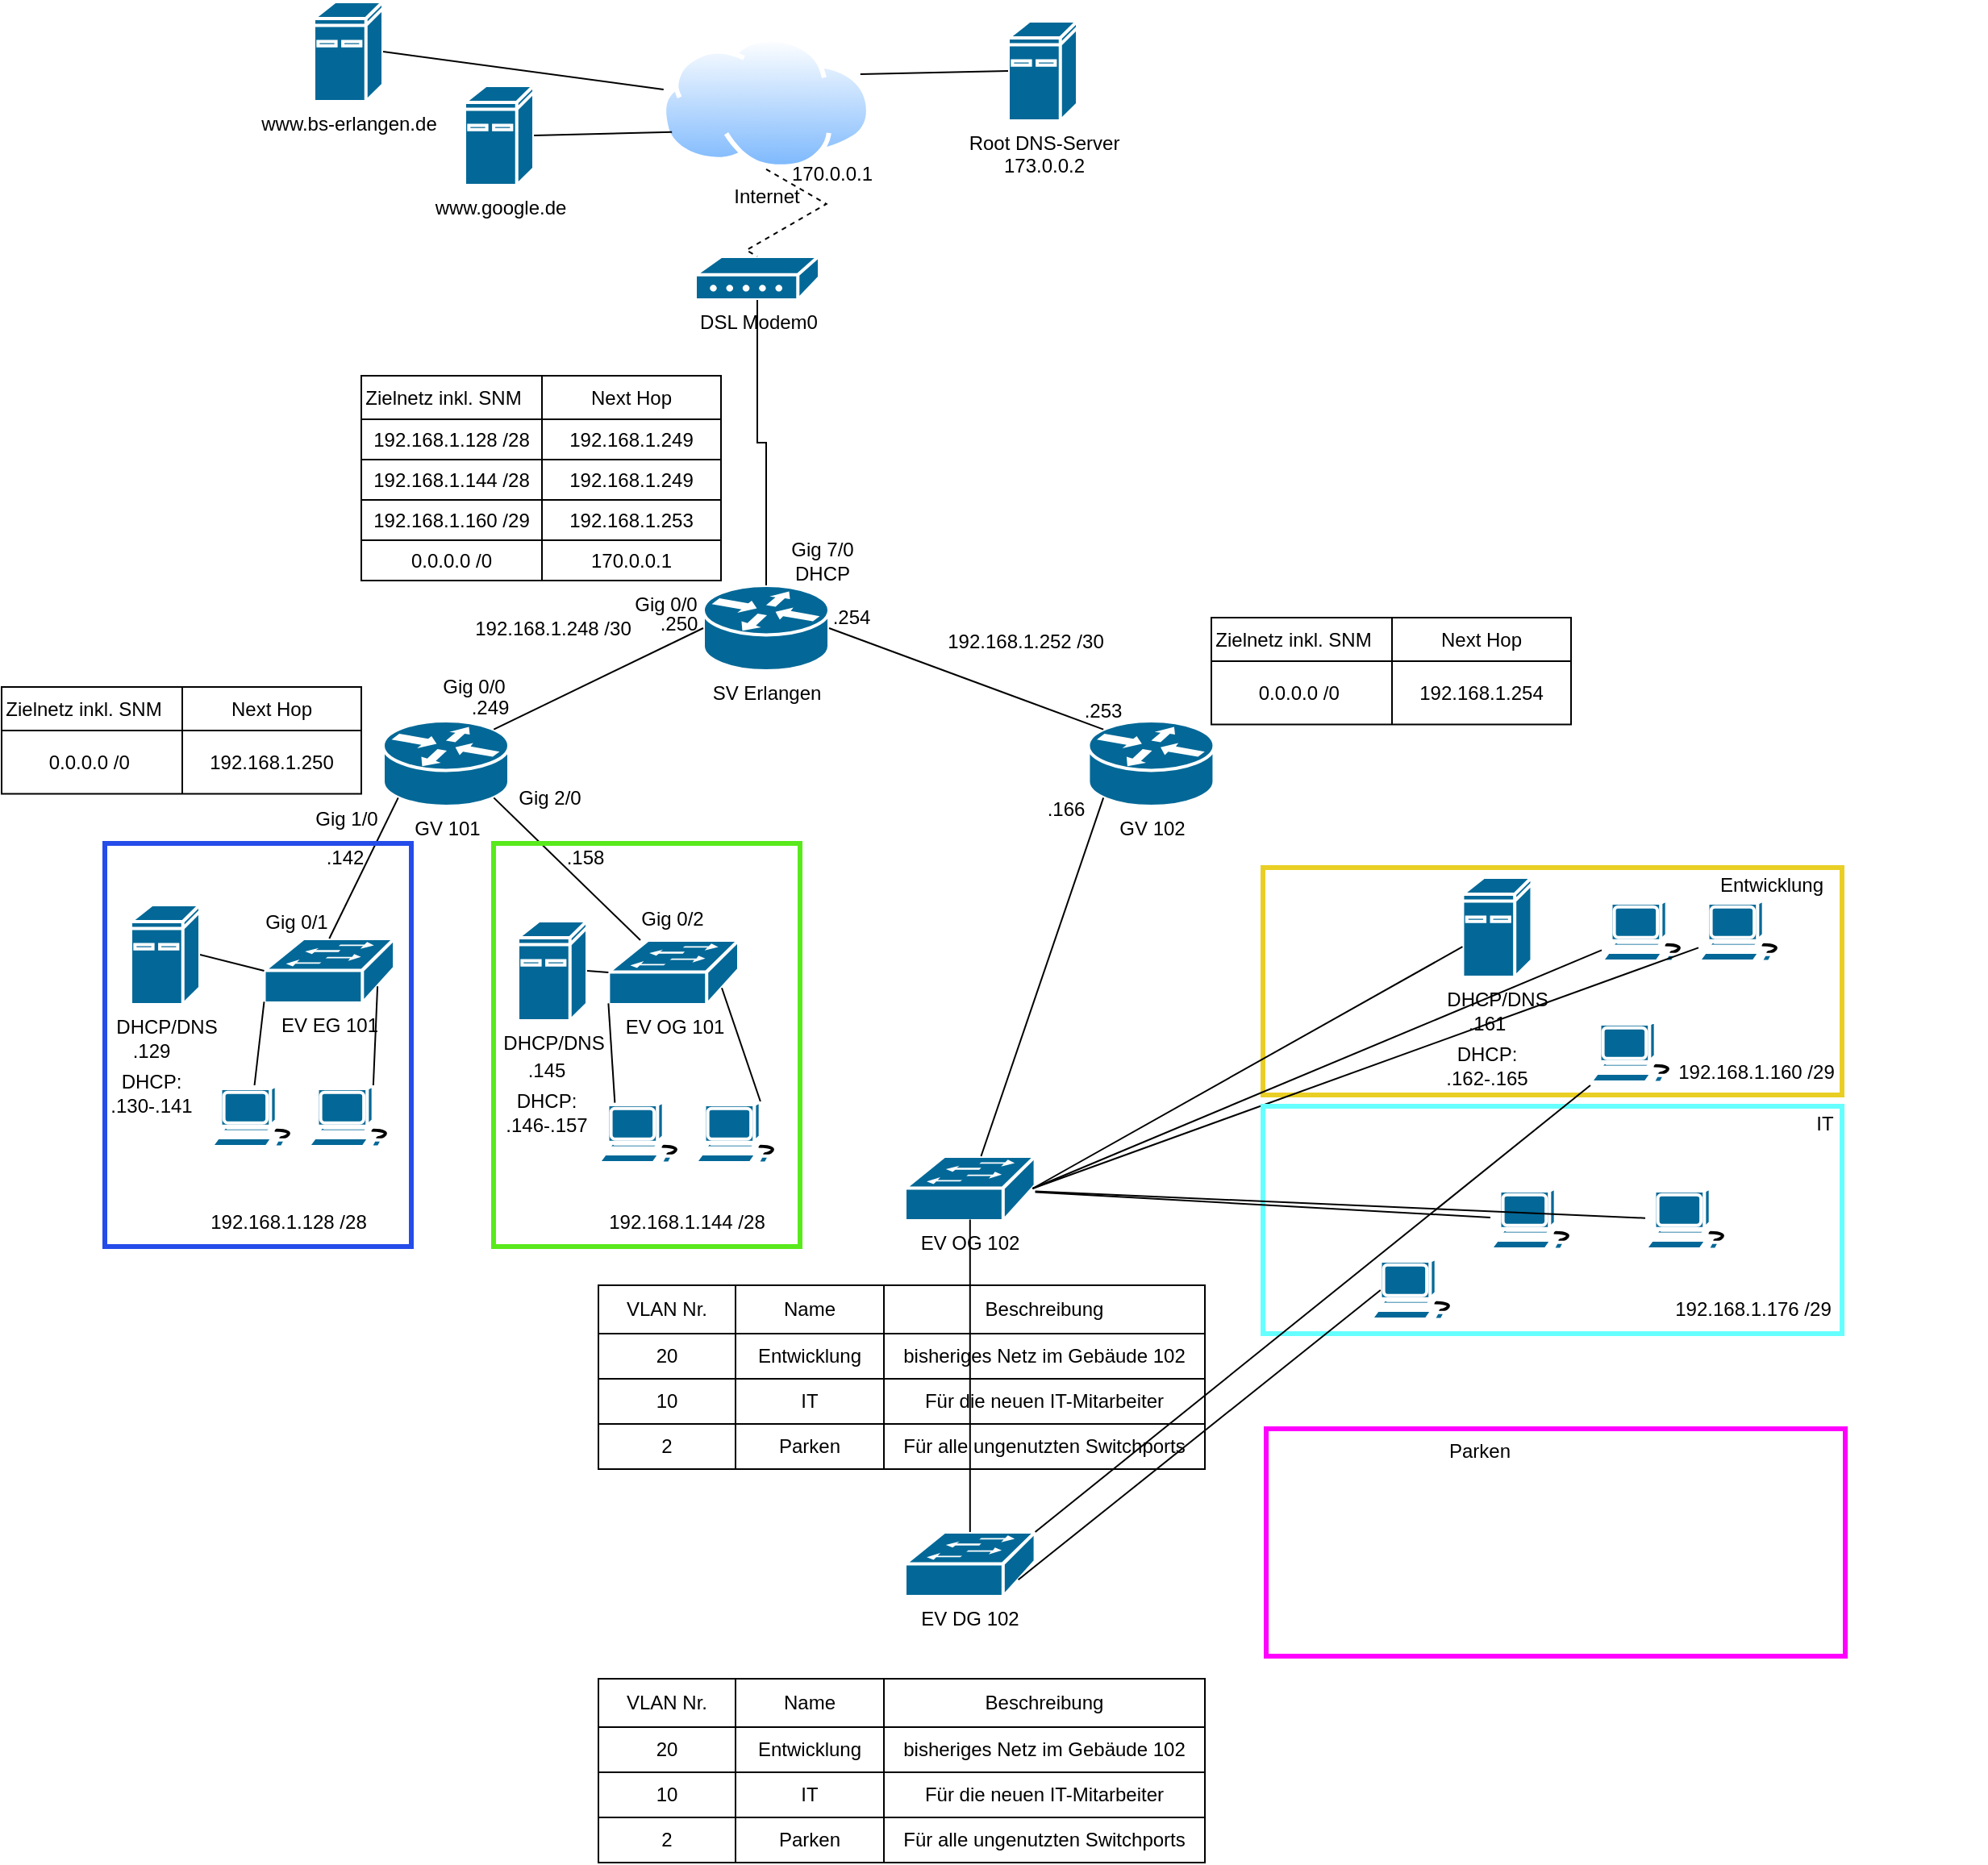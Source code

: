 <mxfile version="24.8.2">
  <diagram name="Seite-1" id="zAsR073BEyB0m05-N4-k">
    <mxGraphModel dx="2083" dy="989" grid="0" gridSize="10" guides="1" tooltips="1" connect="1" arrows="1" fold="1" page="1" pageScale="1" pageWidth="1169" pageHeight="827" math="0" shadow="0">
      <root>
        <mxCell id="0" />
        <mxCell id="1" parent="0" />
        <mxCell id="dWH_sTAXQQby6KeDxErJ-67" value="" style="rounded=0;whiteSpace=wrap;html=1;fillColor=none;strokeColor=#e9cf25;strokeWidth=3;" parent="1" vertex="1">
          <mxGeometry x="872" y="545" width="359" height="141" as="geometry" />
        </mxCell>
        <mxCell id="dWH_sTAXQQby6KeDxErJ-1" value="GV 101" style="shape=mxgraph.cisco.routers.router;sketch=0;html=1;pointerEvents=1;dashed=0;fillColor=#036897;strokeColor=#ffffff;strokeWidth=2;verticalLabelPosition=bottom;verticalAlign=top;align=center;outlineConnect=0;" parent="1" vertex="1">
          <mxGeometry x="326.5" y="454" width="78" height="53" as="geometry" />
        </mxCell>
        <mxCell id="dWH_sTAXQQby6KeDxErJ-2" value="EV OG 101" style="shape=mxgraph.cisco.switches.workgroup_switch;sketch=0;html=1;pointerEvents=1;dashed=0;fillColor=#036897;strokeColor=#ffffff;strokeWidth=2;verticalLabelPosition=bottom;verticalAlign=top;align=center;outlineConnect=0;" parent="1" vertex="1">
          <mxGeometry x="466.2" y="590" width="80.8" height="40" as="geometry" />
        </mxCell>
        <mxCell id="dWH_sTAXQQby6KeDxErJ-3" value="" style="shape=mxgraph.cisco.computers_and_peripherals.workstation;sketch=0;html=1;pointerEvents=1;dashed=0;fillColor=#036897;strokeColor=#ffffff;strokeWidth=2;verticalLabelPosition=bottom;verticalAlign=top;align=center;outlineConnect=0;" parent="1" vertex="1">
          <mxGeometry x="280" y="680" width="53.55" height="40" as="geometry" />
        </mxCell>
        <mxCell id="dWH_sTAXQQby6KeDxErJ-4" value="www.google.de" style="shape=mxgraph.cisco.computers_and_peripherals.ibm_mini_as400;sketch=0;html=1;pointerEvents=1;dashed=0;fillColor=#036897;strokeColor=#ffffff;strokeWidth=2;verticalLabelPosition=bottom;verticalAlign=top;align=center;outlineConnect=0;" parent="1" vertex="1">
          <mxGeometry x="377" y="60" width="43" height="62" as="geometry" />
        </mxCell>
        <mxCell id="dWH_sTAXQQby6KeDxErJ-5" value="DSL Modem0" style="shape=mxgraph.cisco.modems_and_phones.modem;sketch=0;html=1;pointerEvents=1;dashed=0;fillColor=#036897;strokeColor=#ffffff;strokeWidth=2;verticalLabelPosition=bottom;verticalAlign=top;align=center;outlineConnect=0;" parent="1" vertex="1">
          <mxGeometry x="520" y="166" width="77" height="27" as="geometry" />
        </mxCell>
        <mxCell id="dWH_sTAXQQby6KeDxErJ-6" value="Internet" style="image;aspect=fixed;perimeter=ellipsePerimeter;html=1;align=center;shadow=0;dashed=0;spacingTop=3;image=img/lib/active_directory/internet_cloud.svg;" parent="1" vertex="1">
          <mxGeometry x="499" y="30" width="130" height="81.9" as="geometry" />
        </mxCell>
        <mxCell id="dWH_sTAXQQby6KeDxErJ-7" value="www.bs-erlangen.de" style="shape=mxgraph.cisco.computers_and_peripherals.ibm_mini_as400;sketch=0;html=1;pointerEvents=1;dashed=0;fillColor=#036897;strokeColor=#ffffff;strokeWidth=2;verticalLabelPosition=bottom;verticalAlign=top;align=center;outlineConnect=0;" parent="1" vertex="1">
          <mxGeometry x="283.5" y="8" width="43" height="62" as="geometry" />
        </mxCell>
        <mxCell id="dWH_sTAXQQby6KeDxErJ-8" value="Root DNS-Server&lt;br&gt;173.0.0.2" style="shape=mxgraph.cisco.computers_and_peripherals.ibm_mini_as400;sketch=0;html=1;pointerEvents=1;dashed=0;fillColor=#036897;strokeColor=#ffffff;strokeWidth=2;verticalLabelPosition=bottom;verticalAlign=top;align=center;outlineConnect=0;" parent="1" vertex="1">
          <mxGeometry x="714" y="20" width="43" height="62" as="geometry" />
        </mxCell>
        <mxCell id="dWH_sTAXQQby6KeDxErJ-10" value="" style="endArrow=none;html=1;rounded=0;exitX=1;exitY=0.5;exitDx=0;exitDy=0;exitPerimeter=0;" parent="1" source="dWH_sTAXQQby6KeDxErJ-7" target="dWH_sTAXQQby6KeDxErJ-6" edge="1">
          <mxGeometry width="50" height="50" relative="1" as="geometry">
            <mxPoint x="424" y="80" as="sourcePoint" />
            <mxPoint x="474" y="30" as="targetPoint" />
          </mxGeometry>
        </mxCell>
        <mxCell id="dWH_sTAXQQby6KeDxErJ-11" value="" style="endArrow=none;html=1;rounded=0;exitX=1;exitY=0.25;exitDx=0;exitDy=0;entryX=0;entryY=0.5;entryDx=0;entryDy=0;entryPerimeter=0;" parent="1" source="dWH_sTAXQQby6KeDxErJ-6" target="dWH_sTAXQQby6KeDxErJ-8" edge="1">
          <mxGeometry width="50" height="50" relative="1" as="geometry">
            <mxPoint x="397" y="61" as="sourcePoint" />
            <mxPoint x="512" y="101" as="targetPoint" />
          </mxGeometry>
        </mxCell>
        <mxCell id="dWH_sTAXQQby6KeDxErJ-12" value="" style="endArrow=none;html=1;rounded=0;exitX=0;exitY=0.75;exitDx=0;exitDy=0;entryX=1;entryY=0.5;entryDx=0;entryDy=0;entryPerimeter=0;" parent="1" source="dWH_sTAXQQby6KeDxErJ-6" target="dWH_sTAXQQby6KeDxErJ-4" edge="1">
          <mxGeometry width="50" height="50" relative="1" as="geometry">
            <mxPoint x="407" y="71" as="sourcePoint" />
            <mxPoint x="522" y="111" as="targetPoint" />
          </mxGeometry>
        </mxCell>
        <mxCell id="dWH_sTAXQQby6KeDxErJ-13" value="" style="endArrow=none;html=1;rounded=0;exitX=0.5;exitY=1;exitDx=0;exitDy=0;entryX=0.5;entryY=0;entryDx=0;entryDy=0;entryPerimeter=0;strokeColor=default;dashed=1;edgeStyle=isometricEdgeStyle;elbow=vertical;" parent="1" source="dWH_sTAXQQby6KeDxErJ-6" target="dWH_sTAXQQby6KeDxErJ-5" edge="1">
          <mxGeometry width="50" height="50" relative="1" as="geometry">
            <mxPoint x="562" y="195.95" as="sourcePoint" />
            <mxPoint x="448" y="237.95" as="targetPoint" />
            <Array as="points">
              <mxPoint x="590" y="140" />
            </Array>
          </mxGeometry>
        </mxCell>
        <mxCell id="dWH_sTAXQQby6KeDxErJ-14" value="SV Erlangen" style="shape=mxgraph.cisco.routers.router;sketch=0;html=1;pointerEvents=1;dashed=0;fillColor=#036897;strokeColor=#ffffff;strokeWidth=2;verticalLabelPosition=bottom;verticalAlign=top;align=center;outlineConnect=0;" parent="1" vertex="1">
          <mxGeometry x="525" y="370" width="78" height="53" as="geometry" />
        </mxCell>
        <mxCell id="dWH_sTAXQQby6KeDxErJ-15" value="GV 102" style="shape=mxgraph.cisco.routers.router;sketch=0;html=1;pointerEvents=1;dashed=0;fillColor=#036897;strokeColor=#ffffff;strokeWidth=2;verticalLabelPosition=bottom;verticalAlign=top;align=center;outlineConnect=0;" parent="1" vertex="1">
          <mxGeometry x="763.72" y="454" width="78" height="53" as="geometry" />
        </mxCell>
        <mxCell id="dWH_sTAXQQby6KeDxErJ-16" value="EV EG 101" style="shape=mxgraph.cisco.switches.workgroup_switch;sketch=0;html=1;pointerEvents=1;dashed=0;fillColor=#036897;strokeColor=#ffffff;strokeWidth=2;verticalLabelPosition=bottom;verticalAlign=top;align=center;outlineConnect=0;" parent="1" vertex="1">
          <mxGeometry x="252.75" y="589" width="80.8" height="40" as="geometry" />
        </mxCell>
        <mxCell id="dWH_sTAXQQby6KeDxErJ-17" value="EV OG 102" style="shape=mxgraph.cisco.switches.workgroup_switch;sketch=0;html=1;pointerEvents=1;dashed=0;fillColor=#036897;strokeColor=#ffffff;strokeWidth=2;verticalLabelPosition=bottom;verticalAlign=top;align=center;outlineConnect=0;" parent="1" vertex="1">
          <mxGeometry x="650" y="724" width="80.8" height="40" as="geometry" />
        </mxCell>
        <mxCell id="dWH_sTAXQQby6KeDxErJ-18" value="DHCP/DNS" style="shape=mxgraph.cisco.computers_and_peripherals.ibm_mini_as400;sketch=0;html=1;pointerEvents=1;dashed=0;fillColor=#036897;strokeColor=#ffffff;strokeWidth=2;verticalLabelPosition=bottom;verticalAlign=top;align=center;outlineConnect=0;" parent="1" vertex="1">
          <mxGeometry x="170" y="568" width="43" height="62" as="geometry" />
        </mxCell>
        <mxCell id="dWH_sTAXQQby6KeDxErJ-20" value="" style="shape=mxgraph.cisco.computers_and_peripherals.workstation;sketch=0;html=1;pointerEvents=1;dashed=0;fillColor=#036897;strokeColor=#ffffff;strokeWidth=2;verticalLabelPosition=bottom;verticalAlign=top;align=center;outlineConnect=0;" parent="1" vertex="1">
          <mxGeometry x="220" y="680" width="53.55" height="40" as="geometry" />
        </mxCell>
        <mxCell id="dWH_sTAXQQby6KeDxErJ-21" value="" style="shape=mxgraph.cisco.computers_and_peripherals.workstation;sketch=0;html=1;pointerEvents=1;dashed=0;fillColor=#036897;strokeColor=#ffffff;strokeWidth=2;verticalLabelPosition=bottom;verticalAlign=top;align=center;outlineConnect=0;" parent="1" vertex="1">
          <mxGeometry x="520" y="690" width="53.55" height="40" as="geometry" />
        </mxCell>
        <mxCell id="dWH_sTAXQQby6KeDxErJ-22" value="DHCP/DNS" style="shape=mxgraph.cisco.computers_and_peripherals.ibm_mini_as400;sketch=0;html=1;pointerEvents=1;dashed=0;fillColor=#036897;strokeColor=#ffffff;strokeWidth=2;verticalLabelPosition=bottom;verticalAlign=top;align=center;outlineConnect=0;" parent="1" vertex="1">
          <mxGeometry x="410" y="578" width="43" height="62" as="geometry" />
        </mxCell>
        <mxCell id="dWH_sTAXQQby6KeDxErJ-23" value="" style="shape=mxgraph.cisco.computers_and_peripherals.workstation;sketch=0;html=1;pointerEvents=1;dashed=0;fillColor=#036897;strokeColor=#ffffff;strokeWidth=2;verticalLabelPosition=bottom;verticalAlign=top;align=center;outlineConnect=0;" parent="1" vertex="1">
          <mxGeometry x="460" y="690" width="53.55" height="40" as="geometry" />
        </mxCell>
        <mxCell id="dWH_sTAXQQby6KeDxErJ-24" value="" style="shape=mxgraph.cisco.computers_and_peripherals.workstation;sketch=0;html=1;pointerEvents=1;dashed=0;fillColor=#036897;strokeColor=#ffffff;strokeWidth=2;verticalLabelPosition=bottom;verticalAlign=top;align=center;outlineConnect=0;" parent="1" vertex="1">
          <mxGeometry x="1142" y="565" width="53.55" height="40" as="geometry" />
        </mxCell>
        <mxCell id="dWH_sTAXQQby6KeDxErJ-25" value="DHCP/DNS" style="shape=mxgraph.cisco.computers_and_peripherals.ibm_mini_as400;sketch=0;html=1;pointerEvents=1;dashed=0;fillColor=#036897;strokeColor=#ffffff;strokeWidth=2;verticalLabelPosition=bottom;verticalAlign=top;align=center;outlineConnect=0;" parent="1" vertex="1">
          <mxGeometry x="995.72" y="551" width="43" height="62" as="geometry" />
        </mxCell>
        <mxCell id="dWH_sTAXQQby6KeDxErJ-26" value="" style="shape=mxgraph.cisco.computers_and_peripherals.workstation;sketch=0;html=1;pointerEvents=1;dashed=0;fillColor=#036897;strokeColor=#ffffff;strokeWidth=2;verticalLabelPosition=bottom;verticalAlign=top;align=center;outlineConnect=0;" parent="1" vertex="1">
          <mxGeometry x="1082" y="565" width="53.55" height="40" as="geometry" />
        </mxCell>
        <mxCell id="dWH_sTAXQQby6KeDxErJ-27" value="170.0.0.1" style="text;html=1;strokeColor=none;fillColor=none;align=center;verticalAlign=middle;whiteSpace=wrap;rounded=0;" parent="1" vertex="1">
          <mxGeometry x="575" y="100" width="60" height="30" as="geometry" />
        </mxCell>
        <mxCell id="dWH_sTAXQQby6KeDxErJ-28" value=".253" style="text;html=1;strokeColor=none;fillColor=none;align=center;verticalAlign=middle;whiteSpace=wrap;rounded=0;" parent="1" vertex="1">
          <mxGeometry x="743" y="433" width="60" height="30" as="geometry" />
        </mxCell>
        <mxCell id="dWH_sTAXQQby6KeDxErJ-30" style="edgeStyle=orthogonalEdgeStyle;rounded=0;orthogonalLoop=1;jettySize=auto;html=1;exitX=0.5;exitY=0;exitDx=0;exitDy=0;exitPerimeter=0;entryX=0.5;entryY=1;entryDx=0;entryDy=0;entryPerimeter=0;endArrow=none;endFill=0;" parent="1" source="dWH_sTAXQQby6KeDxErJ-14" target="dWH_sTAXQQby6KeDxErJ-5" edge="1">
          <mxGeometry relative="1" as="geometry" />
        </mxCell>
        <mxCell id="dWH_sTAXQQby6KeDxErJ-32" value="" style="endArrow=none;html=1;rounded=0;exitX=0;exitY=0.5;exitDx=0;exitDy=0;entryX=0.88;entryY=0.1;entryDx=0;entryDy=0;entryPerimeter=0;exitPerimeter=0;" parent="1" source="dWH_sTAXQQby6KeDxErJ-14" target="dWH_sTAXQQby6KeDxErJ-1" edge="1">
          <mxGeometry width="50" height="50" relative="1" as="geometry">
            <mxPoint x="511" y="179" as="sourcePoint" />
            <mxPoint x="397" y="201" as="targetPoint" />
          </mxGeometry>
        </mxCell>
        <mxCell id="dWH_sTAXQQby6KeDxErJ-33" value="" style="endArrow=none;html=1;rounded=0;exitX=0.12;exitY=0.1;exitDx=0;exitDy=0;entryX=1;entryY=0.5;entryDx=0;entryDy=0;entryPerimeter=0;exitPerimeter=0;" parent="1" source="dWH_sTAXQQby6KeDxErJ-15" target="dWH_sTAXQQby6KeDxErJ-14" edge="1">
          <mxGeometry width="50" height="50" relative="1" as="geometry">
            <mxPoint x="521" y="189" as="sourcePoint" />
            <mxPoint x="407" y="211" as="targetPoint" />
          </mxGeometry>
        </mxCell>
        <mxCell id="dWH_sTAXQQby6KeDxErJ-34" value="" style="endArrow=none;html=1;rounded=0;exitX=0.12;exitY=0.9;exitDx=0;exitDy=0;entryX=0.5;entryY=0;entryDx=0;entryDy=0;entryPerimeter=0;exitPerimeter=0;" parent="1" source="dWH_sTAXQQby6KeDxErJ-1" target="dWH_sTAXQQby6KeDxErJ-16" edge="1">
          <mxGeometry width="50" height="50" relative="1" as="geometry">
            <mxPoint x="531" y="199" as="sourcePoint" />
            <mxPoint x="417" y="221" as="targetPoint" />
          </mxGeometry>
        </mxCell>
        <mxCell id="dWH_sTAXQQby6KeDxErJ-35" value="" style="endArrow=none;html=1;rounded=0;exitX=0.88;exitY=0.9;exitDx=0;exitDy=0;exitPerimeter=0;" parent="1" source="dWH_sTAXQQby6KeDxErJ-1" target="dWH_sTAXQQby6KeDxErJ-2" edge="1">
          <mxGeometry width="50" height="50" relative="1" as="geometry">
            <mxPoint x="541" y="209" as="sourcePoint" />
            <mxPoint x="427" y="231" as="targetPoint" />
          </mxGeometry>
        </mxCell>
        <mxCell id="dWH_sTAXQQby6KeDxErJ-36" value="" style="endArrow=none;html=1;rounded=0;exitX=0.12;exitY=0.9;exitDx=0;exitDy=0;exitPerimeter=0;" parent="1" source="dWH_sTAXQQby6KeDxErJ-15" target="dWH_sTAXQQby6KeDxErJ-17" edge="1">
          <mxGeometry width="50" height="50" relative="1" as="geometry">
            <mxPoint x="551" y="219" as="sourcePoint" />
            <mxPoint x="437" y="241" as="targetPoint" />
          </mxGeometry>
        </mxCell>
        <mxCell id="dWH_sTAXQQby6KeDxErJ-37" value="" style="endArrow=none;html=1;rounded=0;exitX=0;exitY=0.5;exitDx=0;exitDy=0;entryX=1;entryY=0.5;entryDx=0;entryDy=0;entryPerimeter=0;exitPerimeter=0;" parent="1" source="dWH_sTAXQQby6KeDxErJ-16" target="dWH_sTAXQQby6KeDxErJ-18" edge="1">
          <mxGeometry width="50" height="50" relative="1" as="geometry">
            <mxPoint x="561" y="229" as="sourcePoint" />
            <mxPoint x="447" y="251" as="targetPoint" />
          </mxGeometry>
        </mxCell>
        <mxCell id="dWH_sTAXQQby6KeDxErJ-38" value="" style="endArrow=none;html=1;rounded=0;exitX=0;exitY=0.5;exitDx=0;exitDy=0;entryX=1;entryY=0.5;entryDx=0;entryDy=0;entryPerimeter=0;exitPerimeter=0;" parent="1" source="dWH_sTAXQQby6KeDxErJ-2" target="dWH_sTAXQQby6KeDxErJ-22" edge="1">
          <mxGeometry width="50" height="50" relative="1" as="geometry">
            <mxPoint x="571" y="239" as="sourcePoint" />
            <mxPoint x="457" y="261" as="targetPoint" />
          </mxGeometry>
        </mxCell>
        <mxCell id="dWH_sTAXQQby6KeDxErJ-39" value="" style="endArrow=none;html=1;rounded=0;exitX=0.98;exitY=0.5;exitDx=0;exitDy=0;exitPerimeter=0;" parent="1" source="dWH_sTAXQQby6KeDxErJ-17" target="dWH_sTAXQQby6KeDxErJ-25" edge="1">
          <mxGeometry width="50" height="50" relative="1" as="geometry">
            <mxPoint x="581" y="249" as="sourcePoint" />
            <mxPoint x="467" y="271" as="targetPoint" />
          </mxGeometry>
        </mxCell>
        <mxCell id="dWH_sTAXQQby6KeDxErJ-40" value="" style="endArrow=none;html=1;rounded=0;exitX=0;exitY=0.98;exitDx=0;exitDy=0;entryX=0.5;entryY=0;entryDx=0;entryDy=0;entryPerimeter=0;exitPerimeter=0;" parent="1" source="dWH_sTAXQQby6KeDxErJ-16" target="dWH_sTAXQQby6KeDxErJ-20" edge="1">
          <mxGeometry width="50" height="50" relative="1" as="geometry">
            <mxPoint x="591" y="259" as="sourcePoint" />
            <mxPoint x="477" y="281" as="targetPoint" />
          </mxGeometry>
        </mxCell>
        <mxCell id="dWH_sTAXQQby6KeDxErJ-41" value="" style="endArrow=none;html=1;rounded=0;exitX=0.87;exitY=0.74;exitDx=0;exitDy=0;entryX=0.755;entryY=0;entryDx=0;entryDy=0;entryPerimeter=0;exitPerimeter=0;" parent="1" source="dWH_sTAXQQby6KeDxErJ-16" target="dWH_sTAXQQby6KeDxErJ-3" edge="1">
          <mxGeometry width="50" height="50" relative="1" as="geometry">
            <mxPoint x="601" y="269" as="sourcePoint" />
            <mxPoint x="487" y="291" as="targetPoint" />
          </mxGeometry>
        </mxCell>
        <mxCell id="dWH_sTAXQQby6KeDxErJ-42" value="" style="endArrow=none;html=1;rounded=0;exitX=0;exitY=0.98;exitDx=0;exitDy=0;entryX=0.19;entryY=0.02;entryDx=0;entryDy=0;entryPerimeter=0;exitPerimeter=0;" parent="1" source="dWH_sTAXQQby6KeDxErJ-2" target="dWH_sTAXQQby6KeDxErJ-23" edge="1">
          <mxGeometry width="50" height="50" relative="1" as="geometry">
            <mxPoint x="611" y="279" as="sourcePoint" />
            <mxPoint x="497" y="301" as="targetPoint" />
          </mxGeometry>
        </mxCell>
        <mxCell id="dWH_sTAXQQby6KeDxErJ-43" value="" style="endArrow=none;html=1;rounded=0;exitX=0.87;exitY=0.74;exitDx=0;exitDy=0;entryX=0.755;entryY=0;entryDx=0;entryDy=0;entryPerimeter=0;exitPerimeter=0;" parent="1" source="dWH_sTAXQQby6KeDxErJ-2" target="dWH_sTAXQQby6KeDxErJ-21" edge="1">
          <mxGeometry width="50" height="50" relative="1" as="geometry">
            <mxPoint x="621" y="289" as="sourcePoint" />
            <mxPoint x="507" y="311" as="targetPoint" />
          </mxGeometry>
        </mxCell>
        <mxCell id="dWH_sTAXQQby6KeDxErJ-44" value="" style="endArrow=none;html=1;rounded=0;exitX=0.98;exitY=0.5;exitDx=0;exitDy=0;exitPerimeter=0;" parent="1" source="dWH_sTAXQQby6KeDxErJ-17" target="dWH_sTAXQQby6KeDxErJ-26" edge="1">
          <mxGeometry width="50" height="50" relative="1" as="geometry">
            <mxPoint x="631" y="299" as="sourcePoint" />
            <mxPoint x="730" y="680" as="targetPoint" />
          </mxGeometry>
        </mxCell>
        <mxCell id="dWH_sTAXQQby6KeDxErJ-45" value="" style="endArrow=none;html=1;rounded=0;entryX=0.98;entryY=0.5;entryDx=0;entryDy=0;entryPerimeter=0;" parent="1" source="dWH_sTAXQQby6KeDxErJ-24" target="dWH_sTAXQQby6KeDxErJ-17" edge="1">
          <mxGeometry width="50" height="50" relative="1" as="geometry">
            <mxPoint x="641" y="309" as="sourcePoint" />
            <mxPoint x="527" y="331" as="targetPoint" />
          </mxGeometry>
        </mxCell>
        <mxCell id="dWH_sTAXQQby6KeDxErJ-46" value="192.168.1.248 /30" style="text;html=1;strokeColor=none;fillColor=none;align=center;verticalAlign=middle;whiteSpace=wrap;rounded=0;" parent="1" vertex="1">
          <mxGeometry x="376.5" y="381.5" width="110" height="30" as="geometry" />
        </mxCell>
        <mxCell id="dWH_sTAXQQby6KeDxErJ-47" value="192.168.1.252 /30" style="text;html=1;strokeColor=none;fillColor=none;align=center;verticalAlign=middle;whiteSpace=wrap;rounded=0;" parent="1" vertex="1">
          <mxGeometry x="670" y="390" width="110" height="30" as="geometry" />
        </mxCell>
        <mxCell id="dWH_sTAXQQby6KeDxErJ-48" value="192.168.1.128 /28" style="text;html=1;strokeColor=none;fillColor=none;align=center;verticalAlign=middle;whiteSpace=wrap;rounded=0;" parent="1" vertex="1">
          <mxGeometry x="213" y="750" width="110" height="30" as="geometry" />
        </mxCell>
        <mxCell id="dWH_sTAXQQby6KeDxErJ-49" value="192.168.1.144 /28" style="text;html=1;strokeColor=none;fillColor=none;align=center;verticalAlign=middle;whiteSpace=wrap;rounded=0;" parent="1" vertex="1">
          <mxGeometry x="460" y="750" width="110" height="30" as="geometry" />
        </mxCell>
        <mxCell id="dWH_sTAXQQby6KeDxErJ-51" value="192.168.1.160 /29" style="text;html=1;strokeColor=none;fillColor=none;align=center;verticalAlign=middle;whiteSpace=wrap;rounded=0;" parent="1" vertex="1">
          <mxGeometry x="1123" y="657" width="110" height="30" as="geometry" />
        </mxCell>
        <mxCell id="dWH_sTAXQQby6KeDxErJ-52" value=".254" style="text;html=1;strokeColor=none;fillColor=none;align=center;verticalAlign=middle;whiteSpace=wrap;rounded=0;" parent="1" vertex="1">
          <mxGeometry x="587" y="375" width="60" height="30" as="geometry" />
        </mxCell>
        <mxCell id="dWH_sTAXQQby6KeDxErJ-53" value=".166" style="text;html=1;strokeColor=none;fillColor=none;align=center;verticalAlign=middle;whiteSpace=wrap;rounded=0;" parent="1" vertex="1">
          <mxGeometry x="720" y="494" width="60" height="30" as="geometry" />
        </mxCell>
        <mxCell id="dWH_sTAXQQby6KeDxErJ-54" value=".161" style="text;html=1;strokeColor=none;fillColor=none;align=center;verticalAlign=middle;whiteSpace=wrap;rounded=0;" parent="1" vertex="1">
          <mxGeometry x="981" y="627" width="60" height="30" as="geometry" />
        </mxCell>
        <mxCell id="dWH_sTAXQQby6KeDxErJ-55" value="DHCP: .162-.165" style="text;html=1;strokeColor=none;fillColor=none;align=center;verticalAlign=middle;whiteSpace=wrap;rounded=0;" parent="1" vertex="1">
          <mxGeometry x="981" y="653" width="60" height="30" as="geometry" />
        </mxCell>
        <mxCell id="dWH_sTAXQQby6KeDxErJ-59" value=".145" style="text;html=1;strokeColor=none;fillColor=none;align=center;verticalAlign=middle;whiteSpace=wrap;rounded=0;" parent="1" vertex="1">
          <mxGeometry x="398" y="656" width="60" height="30" as="geometry" />
        </mxCell>
        <mxCell id="dWH_sTAXQQby6KeDxErJ-60" value="DHCP: .146-.157" style="text;html=1;strokeColor=none;fillColor=none;align=center;verticalAlign=middle;whiteSpace=wrap;rounded=0;" parent="1" vertex="1">
          <mxGeometry x="398" y="682" width="60" height="30" as="geometry" />
        </mxCell>
        <mxCell id="dWH_sTAXQQby6KeDxErJ-61" value=".129" style="text;html=1;strokeColor=none;fillColor=none;align=center;verticalAlign=middle;whiteSpace=wrap;rounded=0;" parent="1" vertex="1">
          <mxGeometry x="153" y="644" width="60" height="30" as="geometry" />
        </mxCell>
        <mxCell id="dWH_sTAXQQby6KeDxErJ-62" value="DHCP: .130-.141" style="text;html=1;strokeColor=none;fillColor=none;align=center;verticalAlign=middle;whiteSpace=wrap;rounded=0;" parent="1" vertex="1">
          <mxGeometry x="153" y="670" width="60" height="30" as="geometry" />
        </mxCell>
        <mxCell id="dWH_sTAXQQby6KeDxErJ-63" value=".250" style="text;html=1;strokeColor=none;fillColor=none;align=center;verticalAlign=middle;whiteSpace=wrap;rounded=0;" parent="1" vertex="1">
          <mxGeometry x="480" y="379" width="60" height="30" as="geometry" />
        </mxCell>
        <mxCell id="dWH_sTAXQQby6KeDxErJ-64" value=".249" style="text;html=1;strokeColor=none;fillColor=none;align=center;verticalAlign=middle;whiteSpace=wrap;rounded=0;" parent="1" vertex="1">
          <mxGeometry x="363" y="431" width="60" height="30" as="geometry" />
        </mxCell>
        <mxCell id="dWH_sTAXQQby6KeDxErJ-65" value=".142" style="text;html=1;strokeColor=none;fillColor=none;align=center;verticalAlign=middle;whiteSpace=wrap;rounded=0;" parent="1" vertex="1">
          <mxGeometry x="273" y="524" width="60" height="30" as="geometry" />
        </mxCell>
        <mxCell id="dWH_sTAXQQby6KeDxErJ-66" value=".158" style="text;html=1;strokeColor=none;fillColor=none;align=center;verticalAlign=middle;whiteSpace=wrap;rounded=0;" parent="1" vertex="1">
          <mxGeometry x="422" y="524" width="60" height="30" as="geometry" />
        </mxCell>
        <mxCell id="dWH_sTAXQQby6KeDxErJ-68" value="" style="rounded=0;whiteSpace=wrap;html=1;fillColor=none;strokeColor=#59e91c;strokeWidth=3;" parent="1" vertex="1">
          <mxGeometry x="395" y="530" width="190" height="250" as="geometry" />
        </mxCell>
        <mxCell id="dWH_sTAXQQby6KeDxErJ-69" value="" style="rounded=0;whiteSpace=wrap;html=1;fillColor=none;strokeColor=#254ce9;strokeWidth=3;" parent="1" vertex="1">
          <mxGeometry x="154" y="530" width="190" height="250" as="geometry" />
        </mxCell>
        <mxCell id="XRyfRLnAcs_E6gIAgkFT-1" value="" style="shape=table;startSize=0;container=1;collapsible=0;childLayout=tableLayout;" parent="1" vertex="1">
          <mxGeometry x="90" y="433" width="223" height="66.25" as="geometry" />
        </mxCell>
        <mxCell id="XRyfRLnAcs_E6gIAgkFT-2" value="" style="shape=tableRow;horizontal=0;startSize=0;swimlaneHead=0;swimlaneBody=0;strokeColor=inherit;top=0;left=0;bottom=0;right=0;collapsible=0;dropTarget=0;fillColor=none;points=[[0,0.5],[1,0.5]];portConstraint=eastwest;" parent="XRyfRLnAcs_E6gIAgkFT-1" vertex="1">
          <mxGeometry width="223" height="27" as="geometry" />
        </mxCell>
        <mxCell id="XRyfRLnAcs_E6gIAgkFT-3" value="Zielnetz inkl. SNM&lt;span style=&quot;white-space: pre;&quot;&gt;&#x9;&lt;/span&gt;" style="shape=partialRectangle;html=1;whiteSpace=wrap;connectable=0;strokeColor=inherit;overflow=hidden;fillColor=none;top=0;left=0;bottom=0;right=0;pointerEvents=1;" parent="XRyfRLnAcs_E6gIAgkFT-2" vertex="1">
          <mxGeometry width="112" height="27" as="geometry">
            <mxRectangle width="112" height="27" as="alternateBounds" />
          </mxGeometry>
        </mxCell>
        <mxCell id="XRyfRLnAcs_E6gIAgkFT-4" value="Next Hop" style="shape=partialRectangle;html=1;whiteSpace=wrap;connectable=0;strokeColor=inherit;overflow=hidden;fillColor=none;top=0;left=0;bottom=0;right=0;pointerEvents=1;" parent="XRyfRLnAcs_E6gIAgkFT-2" vertex="1">
          <mxGeometry x="112" width="111" height="27" as="geometry">
            <mxRectangle width="111" height="27" as="alternateBounds" />
          </mxGeometry>
        </mxCell>
        <mxCell id="XRyfRLnAcs_E6gIAgkFT-5" value="" style="shape=tableRow;horizontal=0;startSize=0;swimlaneHead=0;swimlaneBody=0;strokeColor=inherit;top=0;left=0;bottom=0;right=0;collapsible=0;dropTarget=0;fillColor=none;points=[[0,0.5],[1,0.5]];portConstraint=eastwest;" parent="XRyfRLnAcs_E6gIAgkFT-1" vertex="1">
          <mxGeometry y="27" width="223" height="39" as="geometry" />
        </mxCell>
        <mxCell id="XRyfRLnAcs_E6gIAgkFT-6" value="0.0.0.0 /0&lt;span style=&quot;white-space: pre;&quot;&gt;&#x9;&lt;/span&gt;" style="shape=partialRectangle;html=1;whiteSpace=wrap;connectable=0;strokeColor=inherit;overflow=hidden;fillColor=none;top=0;left=0;bottom=0;right=0;pointerEvents=1;" parent="XRyfRLnAcs_E6gIAgkFT-5" vertex="1">
          <mxGeometry width="112" height="39" as="geometry">
            <mxRectangle width="112" height="39" as="alternateBounds" />
          </mxGeometry>
        </mxCell>
        <mxCell id="XRyfRLnAcs_E6gIAgkFT-7" value="192.168.1.250" style="shape=partialRectangle;html=1;whiteSpace=wrap;connectable=0;strokeColor=inherit;overflow=hidden;fillColor=none;top=0;left=0;bottom=0;right=0;pointerEvents=1;" parent="XRyfRLnAcs_E6gIAgkFT-5" vertex="1">
          <mxGeometry x="112" width="111" height="39" as="geometry">
            <mxRectangle width="111" height="39" as="alternateBounds" />
          </mxGeometry>
        </mxCell>
        <mxCell id="XRyfRLnAcs_E6gIAgkFT-8" value="" style="shape=table;startSize=0;container=1;collapsible=0;childLayout=tableLayout;" parent="1" vertex="1">
          <mxGeometry x="313" y="240" width="223" height="127" as="geometry" />
        </mxCell>
        <mxCell id="XRyfRLnAcs_E6gIAgkFT-9" value="" style="shape=tableRow;horizontal=0;startSize=0;swimlaneHead=0;swimlaneBody=0;strokeColor=inherit;top=0;left=0;bottom=0;right=0;collapsible=0;dropTarget=0;fillColor=none;points=[[0,0.5],[1,0.5]];portConstraint=eastwest;" parent="XRyfRLnAcs_E6gIAgkFT-8" vertex="1">
          <mxGeometry width="223" height="27" as="geometry" />
        </mxCell>
        <mxCell id="XRyfRLnAcs_E6gIAgkFT-10" value="Zielnetz inkl. SNM&lt;span style=&quot;white-space: pre;&quot;&gt;&#x9;&lt;/span&gt;" style="shape=partialRectangle;html=1;whiteSpace=wrap;connectable=0;strokeColor=inherit;overflow=hidden;fillColor=none;top=0;left=0;bottom=0;right=0;pointerEvents=1;" parent="XRyfRLnAcs_E6gIAgkFT-9" vertex="1">
          <mxGeometry width="112" height="27" as="geometry">
            <mxRectangle width="112" height="27" as="alternateBounds" />
          </mxGeometry>
        </mxCell>
        <mxCell id="XRyfRLnAcs_E6gIAgkFT-11" value="Next Hop" style="shape=partialRectangle;html=1;whiteSpace=wrap;connectable=0;strokeColor=inherit;overflow=hidden;fillColor=none;top=0;left=0;bottom=0;right=0;pointerEvents=1;" parent="XRyfRLnAcs_E6gIAgkFT-9" vertex="1">
          <mxGeometry x="112" width="111" height="27" as="geometry">
            <mxRectangle width="111" height="27" as="alternateBounds" />
          </mxGeometry>
        </mxCell>
        <mxCell id="XRyfRLnAcs_E6gIAgkFT-12" value="" style="shape=tableRow;horizontal=0;startSize=0;swimlaneHead=0;swimlaneBody=0;strokeColor=inherit;top=0;left=0;bottom=0;right=0;collapsible=0;dropTarget=0;fillColor=none;points=[[0,0.5],[1,0.5]];portConstraint=eastwest;" parent="XRyfRLnAcs_E6gIAgkFT-8" vertex="1">
          <mxGeometry y="27" width="223" height="25" as="geometry" />
        </mxCell>
        <mxCell id="XRyfRLnAcs_E6gIAgkFT-13" value="192.168.1.128 /28" style="shape=partialRectangle;html=1;whiteSpace=wrap;connectable=0;strokeColor=inherit;overflow=hidden;fillColor=none;top=0;left=0;bottom=0;right=0;pointerEvents=1;" parent="XRyfRLnAcs_E6gIAgkFT-12" vertex="1">
          <mxGeometry width="112" height="25" as="geometry">
            <mxRectangle width="112" height="25" as="alternateBounds" />
          </mxGeometry>
        </mxCell>
        <mxCell id="XRyfRLnAcs_E6gIAgkFT-14" value="192.168.1.249" style="shape=partialRectangle;html=1;whiteSpace=wrap;connectable=0;strokeColor=inherit;overflow=hidden;fillColor=none;top=0;left=0;bottom=0;right=0;pointerEvents=1;" parent="XRyfRLnAcs_E6gIAgkFT-12" vertex="1">
          <mxGeometry x="112" width="111" height="25" as="geometry">
            <mxRectangle width="111" height="25" as="alternateBounds" />
          </mxGeometry>
        </mxCell>
        <mxCell id="XRyfRLnAcs_E6gIAgkFT-15" style="shape=tableRow;horizontal=0;startSize=0;swimlaneHead=0;swimlaneBody=0;strokeColor=inherit;top=0;left=0;bottom=0;right=0;collapsible=0;dropTarget=0;fillColor=none;points=[[0,0.5],[1,0.5]];portConstraint=eastwest;" parent="XRyfRLnAcs_E6gIAgkFT-8" vertex="1">
          <mxGeometry y="52" width="223" height="25" as="geometry" />
        </mxCell>
        <mxCell id="XRyfRLnAcs_E6gIAgkFT-16" value="192.168.1.144 /28" style="shape=partialRectangle;html=1;whiteSpace=wrap;connectable=0;strokeColor=inherit;overflow=hidden;fillColor=none;top=0;left=0;bottom=0;right=0;pointerEvents=1;" parent="XRyfRLnAcs_E6gIAgkFT-15" vertex="1">
          <mxGeometry width="112" height="25" as="geometry">
            <mxRectangle width="112" height="25" as="alternateBounds" />
          </mxGeometry>
        </mxCell>
        <mxCell id="XRyfRLnAcs_E6gIAgkFT-17" value="192.168.1.249" style="shape=partialRectangle;html=1;whiteSpace=wrap;connectable=0;strokeColor=inherit;overflow=hidden;fillColor=none;top=0;left=0;bottom=0;right=0;pointerEvents=1;" parent="XRyfRLnAcs_E6gIAgkFT-15" vertex="1">
          <mxGeometry x="112" width="111" height="25" as="geometry">
            <mxRectangle width="111" height="25" as="alternateBounds" />
          </mxGeometry>
        </mxCell>
        <mxCell id="XRyfRLnAcs_E6gIAgkFT-18" style="shape=tableRow;horizontal=0;startSize=0;swimlaneHead=0;swimlaneBody=0;strokeColor=inherit;top=0;left=0;bottom=0;right=0;collapsible=0;dropTarget=0;fillColor=none;points=[[0,0.5],[1,0.5]];portConstraint=eastwest;" parent="XRyfRLnAcs_E6gIAgkFT-8" vertex="1">
          <mxGeometry y="77" width="223" height="25" as="geometry" />
        </mxCell>
        <mxCell id="XRyfRLnAcs_E6gIAgkFT-19" value="192.168.1.160 /29" style="shape=partialRectangle;html=1;whiteSpace=wrap;connectable=0;strokeColor=inherit;overflow=hidden;fillColor=none;top=0;left=0;bottom=0;right=0;pointerEvents=1;" parent="XRyfRLnAcs_E6gIAgkFT-18" vertex="1">
          <mxGeometry width="112" height="25" as="geometry">
            <mxRectangle width="112" height="25" as="alternateBounds" />
          </mxGeometry>
        </mxCell>
        <mxCell id="XRyfRLnAcs_E6gIAgkFT-20" value="192.168.1.253" style="shape=partialRectangle;html=1;whiteSpace=wrap;connectable=0;strokeColor=inherit;overflow=hidden;fillColor=none;top=0;left=0;bottom=0;right=0;pointerEvents=1;" parent="XRyfRLnAcs_E6gIAgkFT-18" vertex="1">
          <mxGeometry x="112" width="111" height="25" as="geometry">
            <mxRectangle width="111" height="25" as="alternateBounds" />
          </mxGeometry>
        </mxCell>
        <mxCell id="XRyfRLnAcs_E6gIAgkFT-24" style="shape=tableRow;horizontal=0;startSize=0;swimlaneHead=0;swimlaneBody=0;strokeColor=inherit;top=0;left=0;bottom=0;right=0;collapsible=0;dropTarget=0;fillColor=none;points=[[0,0.5],[1,0.5]];portConstraint=eastwest;" parent="XRyfRLnAcs_E6gIAgkFT-8" vertex="1">
          <mxGeometry y="102" width="223" height="25" as="geometry" />
        </mxCell>
        <mxCell id="XRyfRLnAcs_E6gIAgkFT-25" value="0.0.0.0 /0" style="shape=partialRectangle;html=1;whiteSpace=wrap;connectable=0;strokeColor=inherit;overflow=hidden;fillColor=none;top=0;left=0;bottom=0;right=0;pointerEvents=1;" parent="XRyfRLnAcs_E6gIAgkFT-24" vertex="1">
          <mxGeometry width="112" height="25" as="geometry">
            <mxRectangle width="112" height="25" as="alternateBounds" />
          </mxGeometry>
        </mxCell>
        <mxCell id="XRyfRLnAcs_E6gIAgkFT-26" value="170.0.0.1" style="shape=partialRectangle;html=1;whiteSpace=wrap;connectable=0;strokeColor=inherit;overflow=hidden;fillColor=none;top=0;left=0;bottom=0;right=0;pointerEvents=1;" parent="XRyfRLnAcs_E6gIAgkFT-24" vertex="1">
          <mxGeometry x="112" width="111" height="25" as="geometry">
            <mxRectangle width="111" height="25" as="alternateBounds" />
          </mxGeometry>
        </mxCell>
        <mxCell id="XRyfRLnAcs_E6gIAgkFT-27" value="" style="shape=table;startSize=0;container=1;collapsible=0;childLayout=tableLayout;" parent="1" vertex="1">
          <mxGeometry x="840" y="390" width="223" height="66.25" as="geometry" />
        </mxCell>
        <mxCell id="XRyfRLnAcs_E6gIAgkFT-28" value="" style="shape=tableRow;horizontal=0;startSize=0;swimlaneHead=0;swimlaneBody=0;strokeColor=inherit;top=0;left=0;bottom=0;right=0;collapsible=0;dropTarget=0;fillColor=none;points=[[0,0.5],[1,0.5]];portConstraint=eastwest;" parent="XRyfRLnAcs_E6gIAgkFT-27" vertex="1">
          <mxGeometry width="223" height="27" as="geometry" />
        </mxCell>
        <mxCell id="XRyfRLnAcs_E6gIAgkFT-29" value="Zielnetz inkl. SNM&lt;span style=&quot;white-space: pre;&quot;&gt;&#x9;&lt;/span&gt;" style="shape=partialRectangle;html=1;whiteSpace=wrap;connectable=0;strokeColor=inherit;overflow=hidden;fillColor=none;top=0;left=0;bottom=0;right=0;pointerEvents=1;" parent="XRyfRLnAcs_E6gIAgkFT-28" vertex="1">
          <mxGeometry width="112" height="27" as="geometry">
            <mxRectangle width="112" height="27" as="alternateBounds" />
          </mxGeometry>
        </mxCell>
        <mxCell id="XRyfRLnAcs_E6gIAgkFT-30" value="Next Hop" style="shape=partialRectangle;html=1;whiteSpace=wrap;connectable=0;strokeColor=inherit;overflow=hidden;fillColor=none;top=0;left=0;bottom=0;right=0;pointerEvents=1;" parent="XRyfRLnAcs_E6gIAgkFT-28" vertex="1">
          <mxGeometry x="112" width="111" height="27" as="geometry">
            <mxRectangle width="111" height="27" as="alternateBounds" />
          </mxGeometry>
        </mxCell>
        <mxCell id="XRyfRLnAcs_E6gIAgkFT-31" value="" style="shape=tableRow;horizontal=0;startSize=0;swimlaneHead=0;swimlaneBody=0;strokeColor=inherit;top=0;left=0;bottom=0;right=0;collapsible=0;dropTarget=0;fillColor=none;points=[[0,0.5],[1,0.5]];portConstraint=eastwest;" parent="XRyfRLnAcs_E6gIAgkFT-27" vertex="1">
          <mxGeometry y="27" width="223" height="39" as="geometry" />
        </mxCell>
        <mxCell id="XRyfRLnAcs_E6gIAgkFT-32" value="0.0.0.0 /0&lt;span style=&quot;white-space: pre;&quot;&gt;&#x9;&lt;/span&gt;" style="shape=partialRectangle;html=1;whiteSpace=wrap;connectable=0;strokeColor=inherit;overflow=hidden;fillColor=none;top=0;left=0;bottom=0;right=0;pointerEvents=1;" parent="XRyfRLnAcs_E6gIAgkFT-31" vertex="1">
          <mxGeometry width="112" height="39" as="geometry">
            <mxRectangle width="112" height="39" as="alternateBounds" />
          </mxGeometry>
        </mxCell>
        <mxCell id="XRyfRLnAcs_E6gIAgkFT-33" value="192.168.1.254" style="shape=partialRectangle;html=1;whiteSpace=wrap;connectable=0;strokeColor=inherit;overflow=hidden;fillColor=none;top=0;left=0;bottom=0;right=0;pointerEvents=1;" parent="XRyfRLnAcs_E6gIAgkFT-31" vertex="1">
          <mxGeometry x="112" width="111" height="39" as="geometry">
            <mxRectangle width="111" height="39" as="alternateBounds" />
          </mxGeometry>
        </mxCell>
        <mxCell id="I68hDzb51JsfYyY87rRW-1" value="Gig 7/0&lt;div&gt;DHCP&lt;/div&gt;" style="text;html=1;align=center;verticalAlign=middle;whiteSpace=wrap;rounded=0;" parent="1" vertex="1">
          <mxGeometry x="569" y="340" width="60" height="30" as="geometry" />
        </mxCell>
        <mxCell id="I68hDzb51JsfYyY87rRW-2" value="Gig 0/0" style="text;html=1;align=center;verticalAlign=middle;whiteSpace=wrap;rounded=0;" parent="1" vertex="1">
          <mxGeometry x="472" y="367" width="60" height="30" as="geometry" />
        </mxCell>
        <mxCell id="I68hDzb51JsfYyY87rRW-3" value="Gig 0/0" style="text;html=1;align=center;verticalAlign=middle;whiteSpace=wrap;rounded=0;" parent="1" vertex="1">
          <mxGeometry x="353" y="418" width="60" height="30" as="geometry" />
        </mxCell>
        <mxCell id="I68hDzb51JsfYyY87rRW-4" value="Gig 1/0" style="text;html=1;align=center;verticalAlign=middle;whiteSpace=wrap;rounded=0;" parent="1" vertex="1">
          <mxGeometry x="273.55" y="500" width="60" height="30" as="geometry" />
        </mxCell>
        <mxCell id="I68hDzb51JsfYyY87rRW-5" value="Gig 2/0" style="text;html=1;align=center;verticalAlign=middle;whiteSpace=wrap;rounded=0;" parent="1" vertex="1">
          <mxGeometry x="400" y="487" width="60" height="30" as="geometry" />
        </mxCell>
        <mxCell id="I68hDzb51JsfYyY87rRW-6" value="Gig 0/1" style="text;html=1;align=center;verticalAlign=middle;whiteSpace=wrap;rounded=0;" parent="1" vertex="1">
          <mxGeometry x="243" y="564" width="60" height="30" as="geometry" />
        </mxCell>
        <mxCell id="I68hDzb51JsfYyY87rRW-7" value="Gig 0/2" style="text;html=1;align=center;verticalAlign=middle;whiteSpace=wrap;rounded=0;" parent="1" vertex="1">
          <mxGeometry x="476" y="562" width="60" height="30" as="geometry" />
        </mxCell>
        <mxCell id="HLCc2ZZHKNdRBgJtL6DP-1" value="" style="rounded=0;whiteSpace=wrap;html=1;fillColor=none;strokeColor=#66FFFF;strokeWidth=3;" parent="1" vertex="1">
          <mxGeometry x="872" y="693" width="359" height="141" as="geometry" />
        </mxCell>
        <mxCell id="HLCc2ZZHKNdRBgJtL6DP-2" value="" style="rounded=0;whiteSpace=wrap;html=1;fillColor=none;strokeColor=#FF00FF;strokeWidth=3;" parent="1" vertex="1">
          <mxGeometry x="874" y="893" width="359" height="141" as="geometry" />
        </mxCell>
        <mxCell id="HLCc2ZZHKNdRBgJtL6DP-3" value="" style="shape=mxgraph.cisco.computers_and_peripherals.workstation;sketch=0;html=1;pointerEvents=1;dashed=0;fillColor=#036897;strokeColor=#ffffff;strokeWidth=2;verticalLabelPosition=bottom;verticalAlign=top;align=center;outlineConnect=0;" parent="1" vertex="1">
          <mxGeometry x="1013" y="743.5" width="53.55" height="40" as="geometry" />
        </mxCell>
        <mxCell id="HLCc2ZZHKNdRBgJtL6DP-4" value="" style="shape=mxgraph.cisco.computers_and_peripherals.workstation;sketch=0;html=1;pointerEvents=1;dashed=0;fillColor=#036897;strokeColor=#ffffff;strokeWidth=2;verticalLabelPosition=bottom;verticalAlign=top;align=center;outlineConnect=0;" parent="1" vertex="1">
          <mxGeometry x="1109" y="743.5" width="53.55" height="40" as="geometry" />
        </mxCell>
        <mxCell id="HLCc2ZZHKNdRBgJtL6DP-5" value="192.168.1.176 /29" style="text;html=1;strokeColor=none;fillColor=none;align=center;verticalAlign=middle;whiteSpace=wrap;rounded=0;" parent="1" vertex="1">
          <mxGeometry x="1121" y="804" width="110" height="30" as="geometry" />
        </mxCell>
        <mxCell id="HLCc2ZZHKNdRBgJtL6DP-7" value="" style="endArrow=none;html=1;rounded=0;" parent="1" source="HLCc2ZZHKNdRBgJtL6DP-3" target="dWH_sTAXQQby6KeDxErJ-17" edge="1">
          <mxGeometry width="50" height="50" relative="1" as="geometry">
            <mxPoint x="783" y="512" as="sourcePoint" />
            <mxPoint x="672" y="712" as="targetPoint" />
          </mxGeometry>
        </mxCell>
        <mxCell id="HLCc2ZZHKNdRBgJtL6DP-8" value="" style="endArrow=none;html=1;rounded=0;" parent="1" source="HLCc2ZZHKNdRBgJtL6DP-4" target="dWH_sTAXQQby6KeDxErJ-17" edge="1">
          <mxGeometry width="50" height="50" relative="1" as="geometry">
            <mxPoint x="793" y="522" as="sourcePoint" />
            <mxPoint x="682" y="722" as="targetPoint" />
          </mxGeometry>
        </mxCell>
        <mxCell id="HLCc2ZZHKNdRBgJtL6DP-9" value="" style="shape=table;startSize=0;container=1;collapsible=0;childLayout=tableLayout;" parent="1" vertex="1">
          <mxGeometry x="460" y="804" width="376" height="114" as="geometry" />
        </mxCell>
        <mxCell id="HLCc2ZZHKNdRBgJtL6DP-10" value="" style="shape=tableRow;horizontal=0;startSize=0;swimlaneHead=0;swimlaneBody=0;strokeColor=inherit;top=0;left=0;bottom=0;right=0;collapsible=0;dropTarget=0;fillColor=none;points=[[0,0.5],[1,0.5]];portConstraint=eastwest;" parent="HLCc2ZZHKNdRBgJtL6DP-9" vertex="1">
          <mxGeometry width="376" height="30" as="geometry" />
        </mxCell>
        <mxCell id="HLCc2ZZHKNdRBgJtL6DP-42" value="VLAN Nr." style="shape=partialRectangle;html=1;whiteSpace=wrap;connectable=0;strokeColor=inherit;overflow=hidden;fillColor=none;top=0;left=0;bottom=0;right=0;pointerEvents=1;" parent="HLCc2ZZHKNdRBgJtL6DP-10" vertex="1">
          <mxGeometry width="85" height="30" as="geometry">
            <mxRectangle width="85" height="30" as="alternateBounds" />
          </mxGeometry>
        </mxCell>
        <mxCell id="HLCc2ZZHKNdRBgJtL6DP-11" value="Name" style="shape=partialRectangle;html=1;whiteSpace=wrap;connectable=0;strokeColor=inherit;overflow=hidden;fillColor=none;top=0;left=0;bottom=0;right=0;pointerEvents=1;" parent="HLCc2ZZHKNdRBgJtL6DP-10" vertex="1">
          <mxGeometry x="85" width="92" height="30" as="geometry">
            <mxRectangle width="92" height="30" as="alternateBounds" />
          </mxGeometry>
        </mxCell>
        <mxCell id="HLCc2ZZHKNdRBgJtL6DP-12" value="Beschreibung" style="shape=partialRectangle;html=1;whiteSpace=wrap;connectable=0;strokeColor=inherit;overflow=hidden;fillColor=none;top=0;left=0;bottom=0;right=0;pointerEvents=1;" parent="HLCc2ZZHKNdRBgJtL6DP-10" vertex="1">
          <mxGeometry x="177" width="199" height="30" as="geometry">
            <mxRectangle width="199" height="30" as="alternateBounds" />
          </mxGeometry>
        </mxCell>
        <mxCell id="HLCc2ZZHKNdRBgJtL6DP-13" value="" style="shape=tableRow;horizontal=0;startSize=0;swimlaneHead=0;swimlaneBody=0;strokeColor=inherit;top=0;left=0;bottom=0;right=0;collapsible=0;dropTarget=0;fillColor=none;points=[[0,0.5],[1,0.5]];portConstraint=eastwest;" parent="HLCc2ZZHKNdRBgJtL6DP-9" vertex="1">
          <mxGeometry y="30" width="376" height="28" as="geometry" />
        </mxCell>
        <mxCell id="HLCc2ZZHKNdRBgJtL6DP-43" value="20" style="shape=partialRectangle;html=1;whiteSpace=wrap;connectable=0;strokeColor=inherit;overflow=hidden;fillColor=none;top=0;left=0;bottom=0;right=0;pointerEvents=1;" parent="HLCc2ZZHKNdRBgJtL6DP-13" vertex="1">
          <mxGeometry width="85" height="28" as="geometry">
            <mxRectangle width="85" height="28" as="alternateBounds" />
          </mxGeometry>
        </mxCell>
        <mxCell id="HLCc2ZZHKNdRBgJtL6DP-14" value="Entwicklung" style="shape=partialRectangle;html=1;whiteSpace=wrap;connectable=0;strokeColor=inherit;overflow=hidden;fillColor=none;top=0;left=0;bottom=0;right=0;pointerEvents=1;" parent="HLCc2ZZHKNdRBgJtL6DP-13" vertex="1">
          <mxGeometry x="85" width="92" height="28" as="geometry">
            <mxRectangle width="92" height="28" as="alternateBounds" />
          </mxGeometry>
        </mxCell>
        <mxCell id="HLCc2ZZHKNdRBgJtL6DP-15" value="bisheriges Netz im Gebäude 102" style="shape=partialRectangle;html=1;whiteSpace=wrap;connectable=0;strokeColor=inherit;overflow=hidden;fillColor=none;top=0;left=0;bottom=0;right=0;pointerEvents=1;" parent="HLCc2ZZHKNdRBgJtL6DP-13" vertex="1">
          <mxGeometry x="177" width="199" height="28" as="geometry">
            <mxRectangle width="199" height="28" as="alternateBounds" />
          </mxGeometry>
        </mxCell>
        <mxCell id="HLCc2ZZHKNdRBgJtL6DP-16" style="shape=tableRow;horizontal=0;startSize=0;swimlaneHead=0;swimlaneBody=0;strokeColor=inherit;top=0;left=0;bottom=0;right=0;collapsible=0;dropTarget=0;fillColor=none;points=[[0,0.5],[1,0.5]];portConstraint=eastwest;" parent="HLCc2ZZHKNdRBgJtL6DP-9" vertex="1">
          <mxGeometry y="58" width="376" height="28" as="geometry" />
        </mxCell>
        <mxCell id="HLCc2ZZHKNdRBgJtL6DP-44" value="10" style="shape=partialRectangle;html=1;whiteSpace=wrap;connectable=0;strokeColor=inherit;overflow=hidden;fillColor=none;top=0;left=0;bottom=0;right=0;pointerEvents=1;" parent="HLCc2ZZHKNdRBgJtL6DP-16" vertex="1">
          <mxGeometry width="85" height="28" as="geometry">
            <mxRectangle width="85" height="28" as="alternateBounds" />
          </mxGeometry>
        </mxCell>
        <mxCell id="HLCc2ZZHKNdRBgJtL6DP-17" value="IT" style="shape=partialRectangle;html=1;whiteSpace=wrap;connectable=0;strokeColor=inherit;overflow=hidden;fillColor=none;top=0;left=0;bottom=0;right=0;pointerEvents=1;" parent="HLCc2ZZHKNdRBgJtL6DP-16" vertex="1">
          <mxGeometry x="85" width="92" height="28" as="geometry">
            <mxRectangle width="92" height="28" as="alternateBounds" />
          </mxGeometry>
        </mxCell>
        <mxCell id="HLCc2ZZHKNdRBgJtL6DP-18" value="Für die neuen IT-Mitarbeiter" style="shape=partialRectangle;html=1;whiteSpace=wrap;connectable=0;strokeColor=inherit;overflow=hidden;fillColor=none;top=0;left=0;bottom=0;right=0;pointerEvents=1;" parent="HLCc2ZZHKNdRBgJtL6DP-16" vertex="1">
          <mxGeometry x="177" width="199" height="28" as="geometry">
            <mxRectangle width="199" height="28" as="alternateBounds" />
          </mxGeometry>
        </mxCell>
        <mxCell id="HLCc2ZZHKNdRBgJtL6DP-22" style="shape=tableRow;horizontal=0;startSize=0;swimlaneHead=0;swimlaneBody=0;strokeColor=inherit;top=0;left=0;bottom=0;right=0;collapsible=0;dropTarget=0;fillColor=none;points=[[0,0.5],[1,0.5]];portConstraint=eastwest;" parent="HLCc2ZZHKNdRBgJtL6DP-9" vertex="1">
          <mxGeometry y="86" width="376" height="28" as="geometry" />
        </mxCell>
        <mxCell id="HLCc2ZZHKNdRBgJtL6DP-46" value="2" style="shape=partialRectangle;html=1;whiteSpace=wrap;connectable=0;strokeColor=inherit;overflow=hidden;fillColor=none;top=0;left=0;bottom=0;right=0;pointerEvents=1;" parent="HLCc2ZZHKNdRBgJtL6DP-22" vertex="1">
          <mxGeometry width="85" height="28" as="geometry">
            <mxRectangle width="85" height="28" as="alternateBounds" />
          </mxGeometry>
        </mxCell>
        <mxCell id="HLCc2ZZHKNdRBgJtL6DP-23" value="Parken" style="shape=partialRectangle;html=1;whiteSpace=wrap;connectable=0;strokeColor=inherit;overflow=hidden;fillColor=none;top=0;left=0;bottom=0;right=0;pointerEvents=1;" parent="HLCc2ZZHKNdRBgJtL6DP-22" vertex="1">
          <mxGeometry x="85" width="92" height="28" as="geometry">
            <mxRectangle width="92" height="28" as="alternateBounds" />
          </mxGeometry>
        </mxCell>
        <mxCell id="HLCc2ZZHKNdRBgJtL6DP-24" value="Für alle ungenutzten Switchports" style="shape=partialRectangle;html=1;whiteSpace=wrap;connectable=0;strokeColor=inherit;overflow=hidden;fillColor=none;top=0;left=0;bottom=0;right=0;pointerEvents=1;" parent="HLCc2ZZHKNdRBgJtL6DP-22" vertex="1">
          <mxGeometry x="177" width="199" height="28" as="geometry">
            <mxRectangle width="199" height="28" as="alternateBounds" />
          </mxGeometry>
        </mxCell>
        <mxCell id="HLCc2ZZHKNdRBgJtL6DP-47" value="Entwicklung" style="shape=partialRectangle;html=1;whiteSpace=wrap;connectable=0;strokeColor=inherit;overflow=hidden;fillColor=none;top=0;left=0;bottom=0;right=0;pointerEvents=1;" parent="1" vertex="1">
          <mxGeometry x="1088" y="542" width="199" height="28" as="geometry">
            <mxRectangle width="199" height="28" as="alternateBounds" />
          </mxGeometry>
        </mxCell>
        <mxCell id="HLCc2ZZHKNdRBgJtL6DP-48" value="IT" style="shape=partialRectangle;html=1;whiteSpace=wrap;connectable=0;strokeColor=inherit;overflow=hidden;fillColor=none;top=0;left=0;bottom=0;right=0;pointerEvents=1;" parent="1" vertex="1">
          <mxGeometry x="1121" y="690" width="199" height="28" as="geometry">
            <mxRectangle width="199" height="28" as="alternateBounds" />
          </mxGeometry>
        </mxCell>
        <mxCell id="HLCc2ZZHKNdRBgJtL6DP-49" value="Parken" style="shape=partialRectangle;html=1;whiteSpace=wrap;connectable=0;strokeColor=inherit;overflow=hidden;fillColor=none;top=0;left=0;bottom=0;right=0;pointerEvents=1;" parent="1" vertex="1">
          <mxGeometry x="907" y="893" width="199" height="28" as="geometry">
            <mxRectangle width="199" height="28" as="alternateBounds" />
          </mxGeometry>
        </mxCell>
        <mxCell id="n02jYfm1TX7S2Gxko_I4-1" value="EV DG 102" style="shape=mxgraph.cisco.switches.workgroup_switch;sketch=0;html=1;pointerEvents=1;dashed=0;fillColor=#036897;strokeColor=#ffffff;strokeWidth=2;verticalLabelPosition=bottom;verticalAlign=top;align=center;outlineConnect=0;" vertex="1" parent="1">
          <mxGeometry x="650" y="957" width="80.8" height="40" as="geometry" />
        </mxCell>
        <mxCell id="n02jYfm1TX7S2Gxko_I4-2" value="" style="shape=table;startSize=0;container=1;collapsible=0;childLayout=tableLayout;" vertex="1" parent="1">
          <mxGeometry x="460" y="1048" width="376" height="114" as="geometry" />
        </mxCell>
        <mxCell id="n02jYfm1TX7S2Gxko_I4-3" value="" style="shape=tableRow;horizontal=0;startSize=0;swimlaneHead=0;swimlaneBody=0;strokeColor=inherit;top=0;left=0;bottom=0;right=0;collapsible=0;dropTarget=0;fillColor=none;points=[[0,0.5],[1,0.5]];portConstraint=eastwest;" vertex="1" parent="n02jYfm1TX7S2Gxko_I4-2">
          <mxGeometry width="376" height="30" as="geometry" />
        </mxCell>
        <mxCell id="n02jYfm1TX7S2Gxko_I4-4" value="VLAN Nr." style="shape=partialRectangle;html=1;whiteSpace=wrap;connectable=0;strokeColor=inherit;overflow=hidden;fillColor=none;top=0;left=0;bottom=0;right=0;pointerEvents=1;" vertex="1" parent="n02jYfm1TX7S2Gxko_I4-3">
          <mxGeometry width="85" height="30" as="geometry">
            <mxRectangle width="85" height="30" as="alternateBounds" />
          </mxGeometry>
        </mxCell>
        <mxCell id="n02jYfm1TX7S2Gxko_I4-5" value="Name" style="shape=partialRectangle;html=1;whiteSpace=wrap;connectable=0;strokeColor=inherit;overflow=hidden;fillColor=none;top=0;left=0;bottom=0;right=0;pointerEvents=1;" vertex="1" parent="n02jYfm1TX7S2Gxko_I4-3">
          <mxGeometry x="85" width="92" height="30" as="geometry">
            <mxRectangle width="92" height="30" as="alternateBounds" />
          </mxGeometry>
        </mxCell>
        <mxCell id="n02jYfm1TX7S2Gxko_I4-6" value="Beschreibung" style="shape=partialRectangle;html=1;whiteSpace=wrap;connectable=0;strokeColor=inherit;overflow=hidden;fillColor=none;top=0;left=0;bottom=0;right=0;pointerEvents=1;" vertex="1" parent="n02jYfm1TX7S2Gxko_I4-3">
          <mxGeometry x="177" width="199" height="30" as="geometry">
            <mxRectangle width="199" height="30" as="alternateBounds" />
          </mxGeometry>
        </mxCell>
        <mxCell id="n02jYfm1TX7S2Gxko_I4-7" value="" style="shape=tableRow;horizontal=0;startSize=0;swimlaneHead=0;swimlaneBody=0;strokeColor=inherit;top=0;left=0;bottom=0;right=0;collapsible=0;dropTarget=0;fillColor=none;points=[[0,0.5],[1,0.5]];portConstraint=eastwest;" vertex="1" parent="n02jYfm1TX7S2Gxko_I4-2">
          <mxGeometry y="30" width="376" height="28" as="geometry" />
        </mxCell>
        <mxCell id="n02jYfm1TX7S2Gxko_I4-8" value="20" style="shape=partialRectangle;html=1;whiteSpace=wrap;connectable=0;strokeColor=inherit;overflow=hidden;fillColor=none;top=0;left=0;bottom=0;right=0;pointerEvents=1;" vertex="1" parent="n02jYfm1TX7S2Gxko_I4-7">
          <mxGeometry width="85" height="28" as="geometry">
            <mxRectangle width="85" height="28" as="alternateBounds" />
          </mxGeometry>
        </mxCell>
        <mxCell id="n02jYfm1TX7S2Gxko_I4-9" value="Entwicklung" style="shape=partialRectangle;html=1;whiteSpace=wrap;connectable=0;strokeColor=inherit;overflow=hidden;fillColor=none;top=0;left=0;bottom=0;right=0;pointerEvents=1;" vertex="1" parent="n02jYfm1TX7S2Gxko_I4-7">
          <mxGeometry x="85" width="92" height="28" as="geometry">
            <mxRectangle width="92" height="28" as="alternateBounds" />
          </mxGeometry>
        </mxCell>
        <mxCell id="n02jYfm1TX7S2Gxko_I4-10" value="bisheriges Netz im Gebäude 102" style="shape=partialRectangle;html=1;whiteSpace=wrap;connectable=0;strokeColor=inherit;overflow=hidden;fillColor=none;top=0;left=0;bottom=0;right=0;pointerEvents=1;" vertex="1" parent="n02jYfm1TX7S2Gxko_I4-7">
          <mxGeometry x="177" width="199" height="28" as="geometry">
            <mxRectangle width="199" height="28" as="alternateBounds" />
          </mxGeometry>
        </mxCell>
        <mxCell id="n02jYfm1TX7S2Gxko_I4-11" style="shape=tableRow;horizontal=0;startSize=0;swimlaneHead=0;swimlaneBody=0;strokeColor=inherit;top=0;left=0;bottom=0;right=0;collapsible=0;dropTarget=0;fillColor=none;points=[[0,0.5],[1,0.5]];portConstraint=eastwest;" vertex="1" parent="n02jYfm1TX7S2Gxko_I4-2">
          <mxGeometry y="58" width="376" height="28" as="geometry" />
        </mxCell>
        <mxCell id="n02jYfm1TX7S2Gxko_I4-12" value="10" style="shape=partialRectangle;html=1;whiteSpace=wrap;connectable=0;strokeColor=inherit;overflow=hidden;fillColor=none;top=0;left=0;bottom=0;right=0;pointerEvents=1;" vertex="1" parent="n02jYfm1TX7S2Gxko_I4-11">
          <mxGeometry width="85" height="28" as="geometry">
            <mxRectangle width="85" height="28" as="alternateBounds" />
          </mxGeometry>
        </mxCell>
        <mxCell id="n02jYfm1TX7S2Gxko_I4-13" value="IT" style="shape=partialRectangle;html=1;whiteSpace=wrap;connectable=0;strokeColor=inherit;overflow=hidden;fillColor=none;top=0;left=0;bottom=0;right=0;pointerEvents=1;" vertex="1" parent="n02jYfm1TX7S2Gxko_I4-11">
          <mxGeometry x="85" width="92" height="28" as="geometry">
            <mxRectangle width="92" height="28" as="alternateBounds" />
          </mxGeometry>
        </mxCell>
        <mxCell id="n02jYfm1TX7S2Gxko_I4-14" value="Für die neuen IT-Mitarbeiter" style="shape=partialRectangle;html=1;whiteSpace=wrap;connectable=0;strokeColor=inherit;overflow=hidden;fillColor=none;top=0;left=0;bottom=0;right=0;pointerEvents=1;" vertex="1" parent="n02jYfm1TX7S2Gxko_I4-11">
          <mxGeometry x="177" width="199" height="28" as="geometry">
            <mxRectangle width="199" height="28" as="alternateBounds" />
          </mxGeometry>
        </mxCell>
        <mxCell id="n02jYfm1TX7S2Gxko_I4-15" style="shape=tableRow;horizontal=0;startSize=0;swimlaneHead=0;swimlaneBody=0;strokeColor=inherit;top=0;left=0;bottom=0;right=0;collapsible=0;dropTarget=0;fillColor=none;points=[[0,0.5],[1,0.5]];portConstraint=eastwest;" vertex="1" parent="n02jYfm1TX7S2Gxko_I4-2">
          <mxGeometry y="86" width="376" height="28" as="geometry" />
        </mxCell>
        <mxCell id="n02jYfm1TX7S2Gxko_I4-16" value="2" style="shape=partialRectangle;html=1;whiteSpace=wrap;connectable=0;strokeColor=inherit;overflow=hidden;fillColor=none;top=0;left=0;bottom=0;right=0;pointerEvents=1;" vertex="1" parent="n02jYfm1TX7S2Gxko_I4-15">
          <mxGeometry width="85" height="28" as="geometry">
            <mxRectangle width="85" height="28" as="alternateBounds" />
          </mxGeometry>
        </mxCell>
        <mxCell id="n02jYfm1TX7S2Gxko_I4-17" value="Parken" style="shape=partialRectangle;html=1;whiteSpace=wrap;connectable=0;strokeColor=inherit;overflow=hidden;fillColor=none;top=0;left=0;bottom=0;right=0;pointerEvents=1;" vertex="1" parent="n02jYfm1TX7S2Gxko_I4-15">
          <mxGeometry x="85" width="92" height="28" as="geometry">
            <mxRectangle width="92" height="28" as="alternateBounds" />
          </mxGeometry>
        </mxCell>
        <mxCell id="n02jYfm1TX7S2Gxko_I4-18" value="Für alle ungenutzten Switchports" style="shape=partialRectangle;html=1;whiteSpace=wrap;connectable=0;strokeColor=inherit;overflow=hidden;fillColor=none;top=0;left=0;bottom=0;right=0;pointerEvents=1;" vertex="1" parent="n02jYfm1TX7S2Gxko_I4-15">
          <mxGeometry x="177" width="199" height="28" as="geometry">
            <mxRectangle width="199" height="28" as="alternateBounds" />
          </mxGeometry>
        </mxCell>
        <mxCell id="n02jYfm1TX7S2Gxko_I4-20" value="" style="shape=mxgraph.cisco.computers_and_peripherals.workstation;sketch=0;html=1;pointerEvents=1;dashed=0;fillColor=#036897;strokeColor=#ffffff;strokeWidth=2;verticalLabelPosition=bottom;verticalAlign=top;align=center;outlineConnect=0;" vertex="1" parent="1">
          <mxGeometry x="939" y="787" width="53.55" height="40" as="geometry" />
        </mxCell>
        <mxCell id="n02jYfm1TX7S2Gxko_I4-21" value="" style="shape=mxgraph.cisco.computers_and_peripherals.workstation;sketch=0;html=1;pointerEvents=1;dashed=0;fillColor=#036897;strokeColor=#ffffff;strokeWidth=2;verticalLabelPosition=bottom;verticalAlign=top;align=center;outlineConnect=0;" vertex="1" parent="1">
          <mxGeometry x="1075" y="640" width="53.55" height="40" as="geometry" />
        </mxCell>
        <mxCell id="n02jYfm1TX7S2Gxko_I4-26" value="" style="endArrow=none;html=1;rounded=0;exitX=0.11;exitY=0.5;exitDx=0;exitDy=0;exitPerimeter=0;entryX=0.87;entryY=0.74;entryDx=0;entryDy=0;entryPerimeter=0;" edge="1" parent="1" source="n02jYfm1TX7S2Gxko_I4-20" target="n02jYfm1TX7S2Gxko_I4-1">
          <mxGeometry width="50" height="50" relative="1" as="geometry">
            <mxPoint x="783" y="512" as="sourcePoint" />
            <mxPoint x="707" y="734" as="targetPoint" />
          </mxGeometry>
        </mxCell>
        <mxCell id="n02jYfm1TX7S2Gxko_I4-27" value="" style="endArrow=none;html=1;rounded=0;exitX=0;exitY=1;exitDx=0;exitDy=0;exitPerimeter=0;entryX=1;entryY=0;entryDx=0;entryDy=0;entryPerimeter=0;" edge="1" parent="1" source="n02jYfm1TX7S2Gxko_I4-21" target="n02jYfm1TX7S2Gxko_I4-1">
          <mxGeometry width="50" height="50" relative="1" as="geometry">
            <mxPoint x="955" y="817" as="sourcePoint" />
            <mxPoint x="730" y="997" as="targetPoint" />
          </mxGeometry>
        </mxCell>
        <mxCell id="n02jYfm1TX7S2Gxko_I4-28" value="" style="endArrow=none;html=1;rounded=0;exitX=0.5;exitY=0.98;exitDx=0;exitDy=0;exitPerimeter=0;entryX=0.5;entryY=0;entryDx=0;entryDy=0;entryPerimeter=0;" edge="1" parent="1" source="dWH_sTAXQQby6KeDxErJ-17" target="n02jYfm1TX7S2Gxko_I4-1">
          <mxGeometry width="50" height="50" relative="1" as="geometry">
            <mxPoint x="1085" y="690" as="sourcePoint" />
            <mxPoint x="741" y="967" as="targetPoint" />
          </mxGeometry>
        </mxCell>
      </root>
    </mxGraphModel>
  </diagram>
</mxfile>
